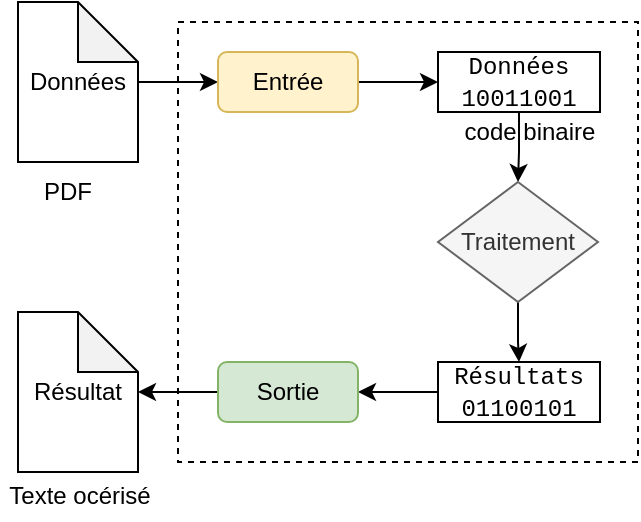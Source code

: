 <mxfile version="22.1.21" type="device">
  <diagram name="Page-1" id="fkMnuOkQTYXnMKtS5THW">
    <mxGraphModel dx="491" dy="345" grid="1" gridSize="10" guides="1" tooltips="1" connect="1" arrows="1" fold="1" page="1" pageScale="1" pageWidth="827" pageHeight="1169" math="0" shadow="0">
      <root>
        <mxCell id="0" />
        <mxCell id="1" parent="0" />
        <mxCell id="rsrB3cpK6i1qU9jfniK0-21" value="" style="rounded=0;whiteSpace=wrap;html=1;fillColor=none;dashed=1;" vertex="1" parent="1">
          <mxGeometry x="150" y="130" width="230" height="220" as="geometry" />
        </mxCell>
        <mxCell id="rsrB3cpK6i1qU9jfniK0-5" value="" style="edgeStyle=orthogonalEdgeStyle;rounded=0;orthogonalLoop=1;jettySize=auto;html=1;" edge="1" parent="1" source="rsrB3cpK6i1qU9jfniK0-1" target="rsrB3cpK6i1qU9jfniK0-4">
          <mxGeometry relative="1" as="geometry" />
        </mxCell>
        <mxCell id="rsrB3cpK6i1qU9jfniK0-1" value="Données" style="shape=note;whiteSpace=wrap;html=1;backgroundOutline=1;darkOpacity=0.05;" vertex="1" parent="1">
          <mxGeometry x="70" y="120" width="60" height="80" as="geometry" />
        </mxCell>
        <mxCell id="rsrB3cpK6i1qU9jfniK0-9" value="" style="edgeStyle=orthogonalEdgeStyle;rounded=0;orthogonalLoop=1;jettySize=auto;html=1;" edge="1" parent="1" source="rsrB3cpK6i1qU9jfniK0-2" target="rsrB3cpK6i1qU9jfniK0-8">
          <mxGeometry relative="1" as="geometry" />
        </mxCell>
        <mxCell id="rsrB3cpK6i1qU9jfniK0-2" value="&lt;div&gt;&lt;font face=&quot;Courier New&quot;&gt;Données&lt;/font&gt;&lt;/div&gt;&lt;div&gt;&lt;font face=&quot;Courier New&quot;&gt;10011001&lt;br&gt;&lt;/font&gt;&lt;/div&gt;" style="rounded=0;whiteSpace=wrap;html=1;" vertex="1" parent="1">
          <mxGeometry x="280" y="145" width="81" height="30" as="geometry" />
        </mxCell>
        <mxCell id="rsrB3cpK6i1qU9jfniK0-3" value="PDF" style="text;html=1;strokeColor=none;fillColor=none;align=center;verticalAlign=middle;whiteSpace=wrap;rounded=0;" vertex="1" parent="1">
          <mxGeometry x="65" y="200" width="60" height="30" as="geometry" />
        </mxCell>
        <mxCell id="rsrB3cpK6i1qU9jfniK0-6" value="" style="edgeStyle=orthogonalEdgeStyle;rounded=0;orthogonalLoop=1;jettySize=auto;html=1;" edge="1" parent="1" source="rsrB3cpK6i1qU9jfniK0-4" target="rsrB3cpK6i1qU9jfniK0-2">
          <mxGeometry relative="1" as="geometry" />
        </mxCell>
        <mxCell id="rsrB3cpK6i1qU9jfniK0-4" value="Entrée" style="rounded=1;whiteSpace=wrap;html=1;fillColor=#fff2cc;strokeColor=#d6b656;" vertex="1" parent="1">
          <mxGeometry x="170" y="145" width="70" height="30" as="geometry" />
        </mxCell>
        <mxCell id="rsrB3cpK6i1qU9jfniK0-7" value="code binaire" style="text;html=1;strokeColor=none;fillColor=none;align=center;verticalAlign=middle;whiteSpace=wrap;rounded=0;" vertex="1" parent="1">
          <mxGeometry x="291" y="170" width="70" height="30" as="geometry" />
        </mxCell>
        <mxCell id="rsrB3cpK6i1qU9jfniK0-11" value="" style="edgeStyle=orthogonalEdgeStyle;rounded=0;orthogonalLoop=1;jettySize=auto;html=1;" edge="1" parent="1" source="rsrB3cpK6i1qU9jfniK0-8" target="rsrB3cpK6i1qU9jfniK0-10">
          <mxGeometry relative="1" as="geometry" />
        </mxCell>
        <mxCell id="rsrB3cpK6i1qU9jfniK0-8" value="Traitement" style="rhombus;whiteSpace=wrap;html=1;fillColor=#f5f5f5;strokeColor=#666666;fontColor=#333333;" vertex="1" parent="1">
          <mxGeometry x="280" y="210" width="80" height="60" as="geometry" />
        </mxCell>
        <mxCell id="rsrB3cpK6i1qU9jfniK0-13" value="" style="edgeStyle=orthogonalEdgeStyle;rounded=0;orthogonalLoop=1;jettySize=auto;html=1;" edge="1" parent="1" source="rsrB3cpK6i1qU9jfniK0-10" target="rsrB3cpK6i1qU9jfniK0-12">
          <mxGeometry relative="1" as="geometry" />
        </mxCell>
        <mxCell id="rsrB3cpK6i1qU9jfniK0-10" value="&lt;div&gt;&lt;font face=&quot;Courier New&quot;&gt;Résultats&lt;/font&gt;&lt;/div&gt;&lt;div&gt;&lt;font face=&quot;Courier New&quot;&gt;01100101&lt;br&gt;&lt;/font&gt;&lt;/div&gt;" style="rounded=0;whiteSpace=wrap;html=1;" vertex="1" parent="1">
          <mxGeometry x="280" y="300" width="81" height="30" as="geometry" />
        </mxCell>
        <mxCell id="rsrB3cpK6i1qU9jfniK0-18" value="" style="edgeStyle=orthogonalEdgeStyle;rounded=0;orthogonalLoop=1;jettySize=auto;html=1;" edge="1" parent="1" source="rsrB3cpK6i1qU9jfniK0-12" target="rsrB3cpK6i1qU9jfniK0-17">
          <mxGeometry relative="1" as="geometry" />
        </mxCell>
        <mxCell id="rsrB3cpK6i1qU9jfniK0-12" value="Sortie" style="rounded=1;whiteSpace=wrap;html=1;fillColor=#d5e8d4;strokeColor=#82b366;" vertex="1" parent="1">
          <mxGeometry x="170" y="300" width="70" height="30" as="geometry" />
        </mxCell>
        <mxCell id="rsrB3cpK6i1qU9jfniK0-17" value="Résultat" style="shape=note;whiteSpace=wrap;html=1;backgroundOutline=1;darkOpacity=0.05;" vertex="1" parent="1">
          <mxGeometry x="70" y="275" width="60" height="80" as="geometry" />
        </mxCell>
        <mxCell id="rsrB3cpK6i1qU9jfniK0-19" value="Texte océrisé" style="text;html=1;strokeColor=none;fillColor=none;align=center;verticalAlign=middle;whiteSpace=wrap;rounded=0;" vertex="1" parent="1">
          <mxGeometry x="61" y="354" width="80" height="25" as="geometry" />
        </mxCell>
      </root>
    </mxGraphModel>
  </diagram>
</mxfile>
